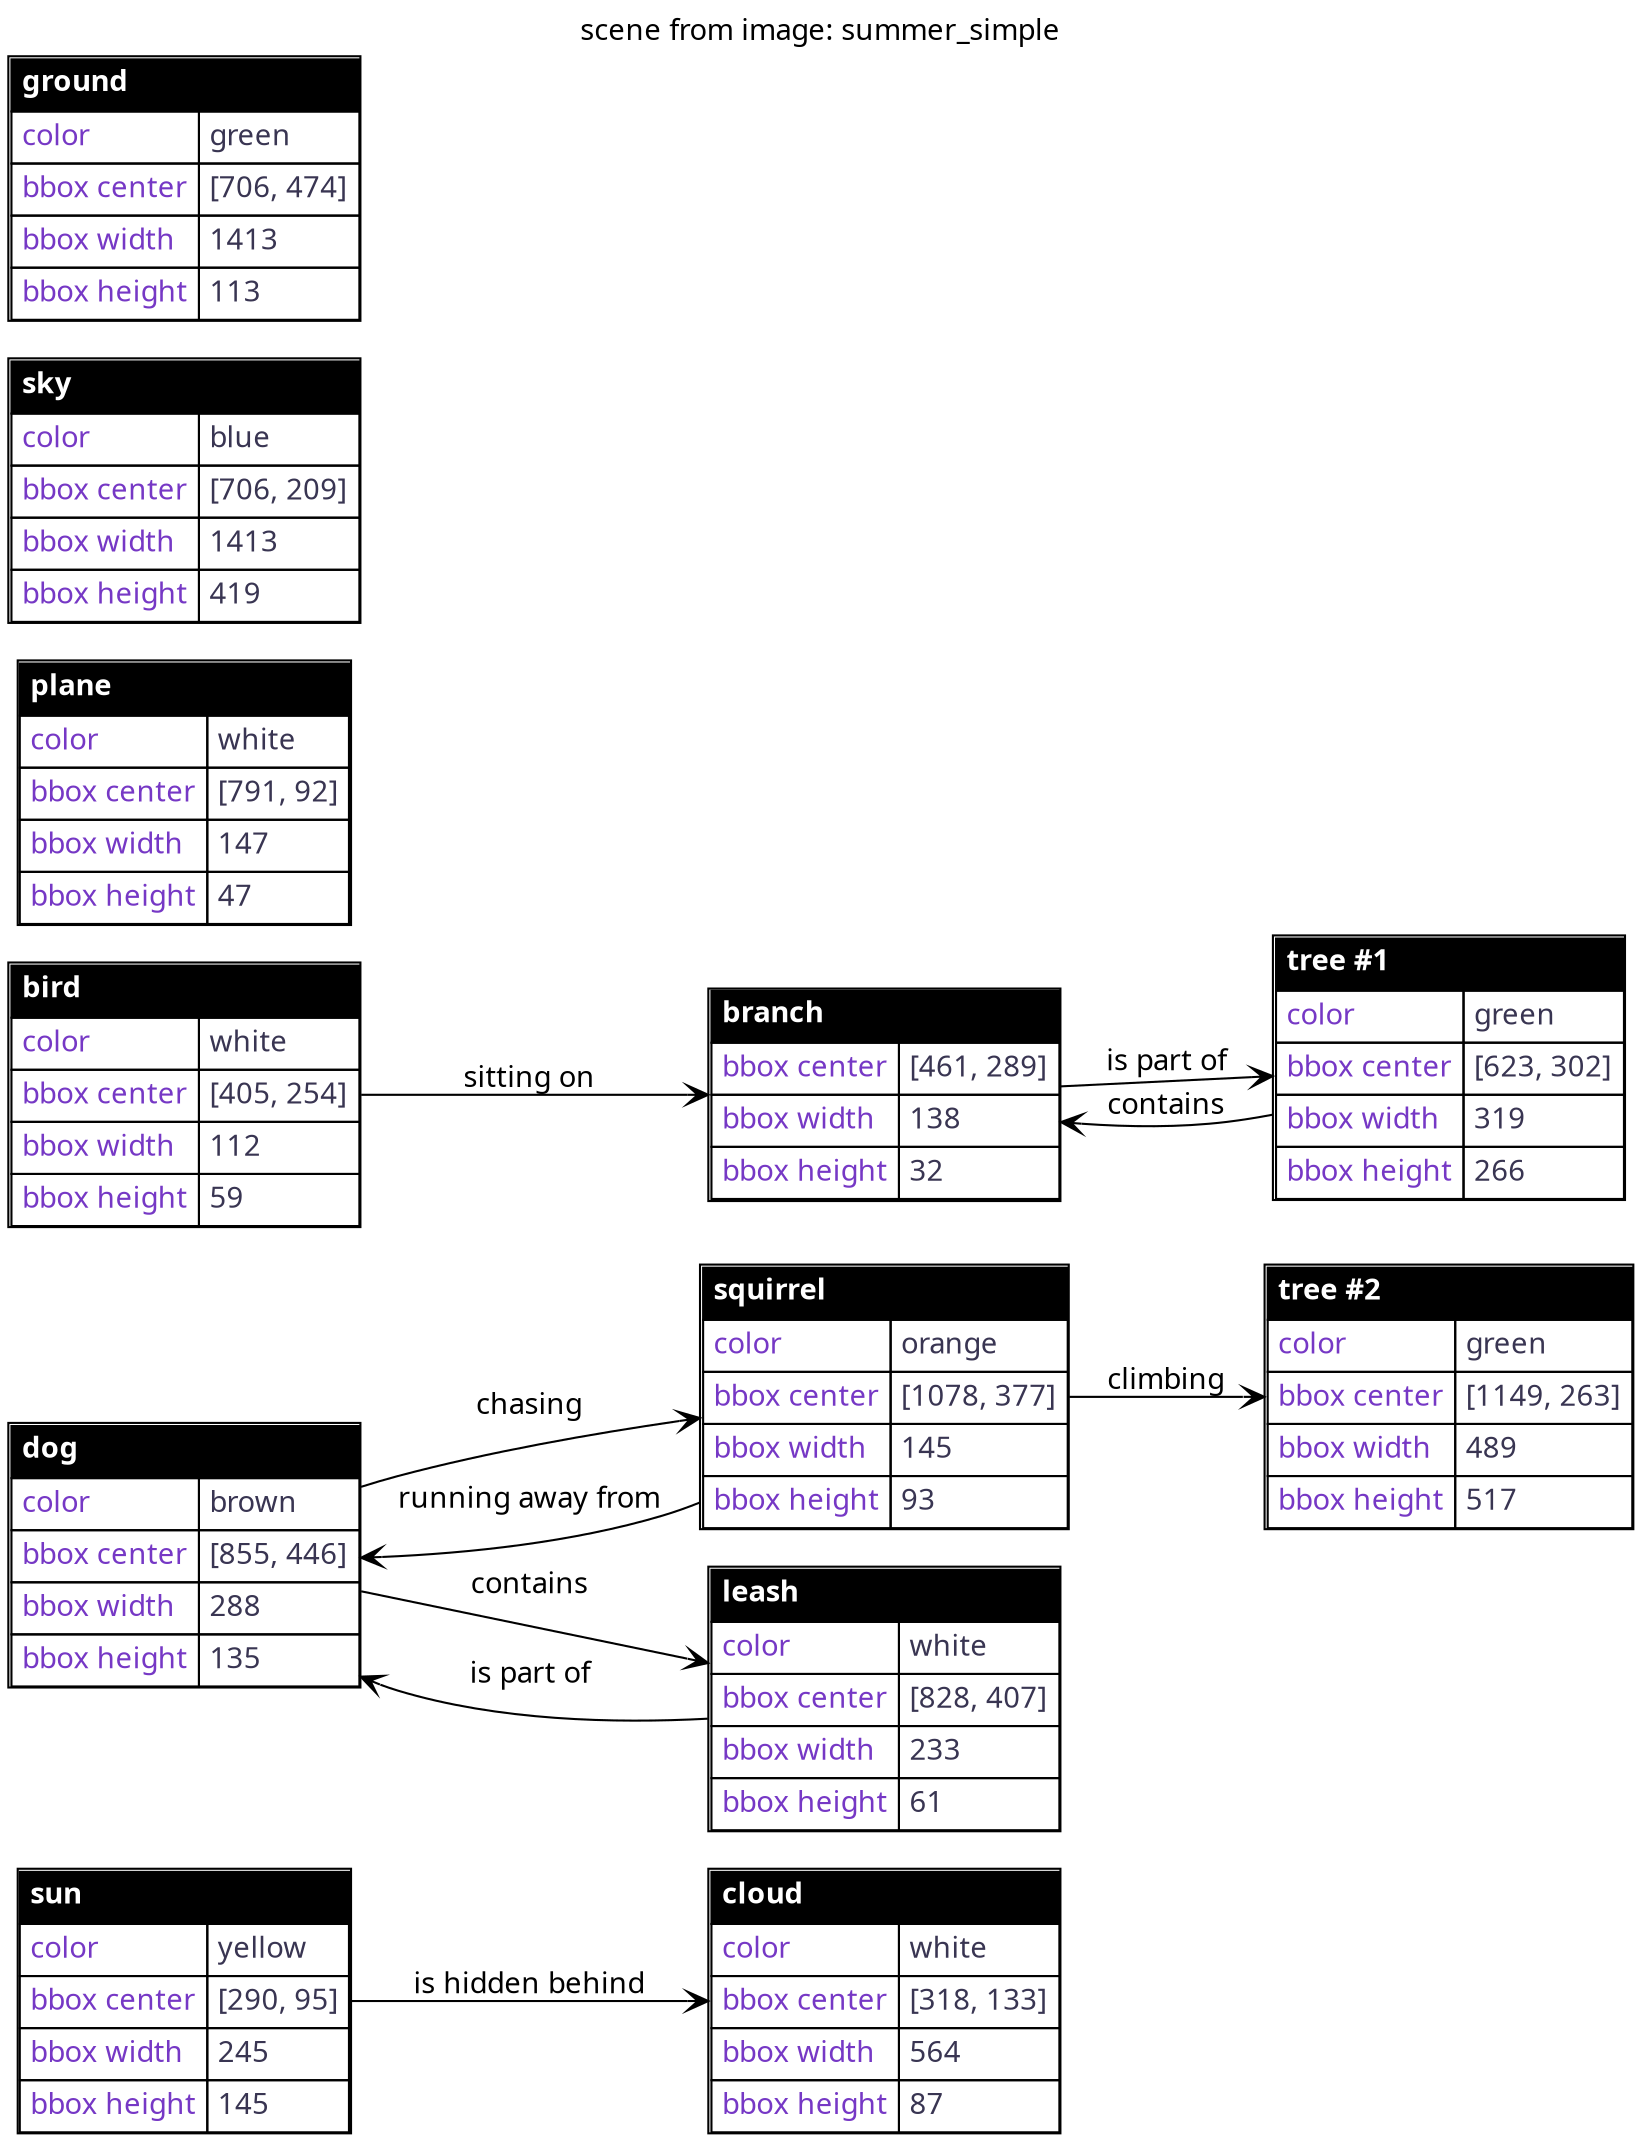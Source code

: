 digraph summer_simple {
node[fontname="Iosevka Slab"]
edge[fontname="Iosevka Slab",arrowhead=open]
graph[fontname="Iosevka Slab",label="scene from image: summer_simple",labelloc=t, rankdir=LR]
"sun"[shape=plain,label=<<table cellspacing="0" cellpadding="4"><tr>
                <td bgcolor="black" colspan="2" align="LEFT"><B><FONT color="white">sun</FONT></B></td>
            </tr><tr>
                        <td align="LEFT"><FONT color="#7638c5">color</FONT></td>
                        <td align="LEFT"><FONT color="#393552">yellow</FONT></td>
                    </tr>
<tr>
                <td align="LEFT"><FONT color="#7638c5">bbox center</FONT></td>
                <td align="LEFT"><FONT color="#393552">[290, 95]</FONT></td>
            </tr>
<tr>
                <td align="LEFT"><FONT color="#7638c5">bbox width</FONT></td>
                <td align="LEFT"><FONT color="#393552">245</FONT></td>
            </tr>
<tr>
                <td align="LEFT"><FONT color="#7638c5">bbox height</FONT></td>
                <td align="LEFT"><FONT color="#393552">145</FONT></td>
            </tr></table>>]
"cloud"[shape=plain,label=<<table cellspacing="0" cellpadding="4"><tr>
                <td bgcolor="black" colspan="2" align="LEFT"><B><FONT color="white">cloud</FONT></B></td>
            </tr><tr>
                        <td align="LEFT"><FONT color="#7638c5">color</FONT></td>
                        <td align="LEFT"><FONT color="#393552">white</FONT></td>
                    </tr>
<tr>
                <td align="LEFT"><FONT color="#7638c5">bbox center</FONT></td>
                <td align="LEFT"><FONT color="#393552">[318, 133]</FONT></td>
            </tr>
<tr>
                <td align="LEFT"><FONT color="#7638c5">bbox width</FONT></td>
                <td align="LEFT"><FONT color="#393552">564</FONT></td>
            </tr>
<tr>
                <td align="LEFT"><FONT color="#7638c5">bbox height</FONT></td>
                <td align="LEFT"><FONT color="#393552">87</FONT></td>
            </tr></table>>]
"dog"[shape=plain,label=<<table cellspacing="0" cellpadding="4"><tr>
                <td bgcolor="black" colspan="2" align="LEFT"><B><FONT color="white">dog</FONT></B></td>
            </tr><tr>
                        <td align="LEFT"><FONT color="#7638c5">color</FONT></td>
                        <td align="LEFT"><FONT color="#393552">brown</FONT></td>
                    </tr>
<tr>
                <td align="LEFT"><FONT color="#7638c5">bbox center</FONT></td>
                <td align="LEFT"><FONT color="#393552">[855, 446]</FONT></td>
            </tr>
<tr>
                <td align="LEFT"><FONT color="#7638c5">bbox width</FONT></td>
                <td align="LEFT"><FONT color="#393552">288</FONT></td>
            </tr>
<tr>
                <td align="LEFT"><FONT color="#7638c5">bbox height</FONT></td>
                <td align="LEFT"><FONT color="#393552">135</FONT></td>
            </tr></table>>]
"squirrel"[shape=plain,label=<<table cellspacing="0" cellpadding="4"><tr>
                <td bgcolor="black" colspan="2" align="LEFT"><B><FONT color="white">squirrel</FONT></B></td>
            </tr><tr>
                        <td align="LEFT"><FONT color="#7638c5">color</FONT></td>
                        <td align="LEFT"><FONT color="#393552">orange</FONT></td>
                    </tr>
<tr>
                <td align="LEFT"><FONT color="#7638c5">bbox center</FONT></td>
                <td align="LEFT"><FONT color="#393552">[1078, 377]</FONT></td>
            </tr>
<tr>
                <td align="LEFT"><FONT color="#7638c5">bbox width</FONT></td>
                <td align="LEFT"><FONT color="#393552">145</FONT></td>
            </tr>
<tr>
                <td align="LEFT"><FONT color="#7638c5">bbox height</FONT></td>
                <td align="LEFT"><FONT color="#393552">93</FONT></td>
            </tr></table>>]
"tree #2"[shape=plain,label=<<table cellspacing="0" cellpadding="4"><tr>
                <td bgcolor="black" colspan="2" align="LEFT"><B><FONT color="white">tree #2</FONT></B></td>
            </tr><tr>
                        <td align="LEFT"><FONT color="#7638c5">color</FONT></td>
                        <td align="LEFT"><FONT color="#393552">green</FONT></td>
                    </tr>
<tr>
                <td align="LEFT"><FONT color="#7638c5">bbox center</FONT></td>
                <td align="LEFT"><FONT color="#393552">[1149, 263]</FONT></td>
            </tr>
<tr>
                <td align="LEFT"><FONT color="#7638c5">bbox width</FONT></td>
                <td align="LEFT"><FONT color="#393552">489</FONT></td>
            </tr>
<tr>
                <td align="LEFT"><FONT color="#7638c5">bbox height</FONT></td>
                <td align="LEFT"><FONT color="#393552">517</FONT></td>
            </tr></table>>]
"bird"[shape=plain,label=<<table cellspacing="0" cellpadding="4"><tr>
                <td bgcolor="black" colspan="2" align="LEFT"><B><FONT color="white">bird</FONT></B></td>
            </tr><tr>
                        <td align="LEFT"><FONT color="#7638c5">color</FONT></td>
                        <td align="LEFT"><FONT color="#393552">white</FONT></td>
                    </tr>
<tr>
                <td align="LEFT"><FONT color="#7638c5">bbox center</FONT></td>
                <td align="LEFT"><FONT color="#393552">[405, 254]</FONT></td>
            </tr>
<tr>
                <td align="LEFT"><FONT color="#7638c5">bbox width</FONT></td>
                <td align="LEFT"><FONT color="#393552">112</FONT></td>
            </tr>
<tr>
                <td align="LEFT"><FONT color="#7638c5">bbox height</FONT></td>
                <td align="LEFT"><FONT color="#393552">59</FONT></td>
            </tr></table>>]
"branch"[shape=plain,label=<<table cellspacing="0" cellpadding="4"><tr>
                <td bgcolor="black" colspan="2" align="LEFT"><B><FONT color="white">branch</FONT></B></td>
            </tr><tr>
                <td align="LEFT"><FONT color="#7638c5">bbox center</FONT></td>
                <td align="LEFT"><FONT color="#393552">[461, 289]</FONT></td>
            </tr>
<tr>
                <td align="LEFT"><FONT color="#7638c5">bbox width</FONT></td>
                <td align="LEFT"><FONT color="#393552">138</FONT></td>
            </tr>
<tr>
                <td align="LEFT"><FONT color="#7638c5">bbox height</FONT></td>
                <td align="LEFT"><FONT color="#393552">32</FONT></td>
            </tr></table>>]
"tree #1"[shape=plain,label=<<table cellspacing="0" cellpadding="4"><tr>
                <td bgcolor="black" colspan="2" align="LEFT"><B><FONT color="white">tree #1</FONT></B></td>
            </tr><tr>
                        <td align="LEFT"><FONT color="#7638c5">color</FONT></td>
                        <td align="LEFT"><FONT color="#393552">green</FONT></td>
                    </tr>
<tr>
                <td align="LEFT"><FONT color="#7638c5">bbox center</FONT></td>
                <td align="LEFT"><FONT color="#393552">[623, 302]</FONT></td>
            </tr>
<tr>
                <td align="LEFT"><FONT color="#7638c5">bbox width</FONT></td>
                <td align="LEFT"><FONT color="#393552">319</FONT></td>
            </tr>
<tr>
                <td align="LEFT"><FONT color="#7638c5">bbox height</FONT></td>
                <td align="LEFT"><FONT color="#393552">266</FONT></td>
            </tr></table>>]
"plane"[shape=plain,label=<<table cellspacing="0" cellpadding="4"><tr>
                <td bgcolor="black" colspan="2" align="LEFT"><B><FONT color="white">plane</FONT></B></td>
            </tr><tr>
                        <td align="LEFT"><FONT color="#7638c5">color</FONT></td>
                        <td align="LEFT"><FONT color="#393552">white</FONT></td>
                    </tr>
<tr>
                <td align="LEFT"><FONT color="#7638c5">bbox center</FONT></td>
                <td align="LEFT"><FONT color="#393552">[791, 92]</FONT></td>
            </tr>
<tr>
                <td align="LEFT"><FONT color="#7638c5">bbox width</FONT></td>
                <td align="LEFT"><FONT color="#393552">147</FONT></td>
            </tr>
<tr>
                <td align="LEFT"><FONT color="#7638c5">bbox height</FONT></td>
                <td align="LEFT"><FONT color="#393552">47</FONT></td>
            </tr></table>>]
"sky"[shape=plain,label=<<table cellspacing="0" cellpadding="4"><tr>
                <td bgcolor="black" colspan="2" align="LEFT"><B><FONT color="white">sky</FONT></B></td>
            </tr><tr>
                        <td align="LEFT"><FONT color="#7638c5">color</FONT></td>
                        <td align="LEFT"><FONT color="#393552">blue</FONT></td>
                    </tr>
<tr>
                <td align="LEFT"><FONT color="#7638c5">bbox center</FONT></td>
                <td align="LEFT"><FONT color="#393552">[706, 209]</FONT></td>
            </tr>
<tr>
                <td align="LEFT"><FONT color="#7638c5">bbox width</FONT></td>
                <td align="LEFT"><FONT color="#393552">1413</FONT></td>
            </tr>
<tr>
                <td align="LEFT"><FONT color="#7638c5">bbox height</FONT></td>
                <td align="LEFT"><FONT color="#393552">419</FONT></td>
            </tr></table>>]
"ground"[shape=plain,label=<<table cellspacing="0" cellpadding="4"><tr>
                <td bgcolor="black" colspan="2" align="LEFT"><B><FONT color="white">ground</FONT></B></td>
            </tr><tr>
                        <td align="LEFT"><FONT color="#7638c5">color</FONT></td>
                        <td align="LEFT"><FONT color="#393552">green</FONT></td>
                    </tr>
<tr>
                <td align="LEFT"><FONT color="#7638c5">bbox center</FONT></td>
                <td align="LEFT"><FONT color="#393552">[706, 474]</FONT></td>
            </tr>
<tr>
                <td align="LEFT"><FONT color="#7638c5">bbox width</FONT></td>
                <td align="LEFT"><FONT color="#393552">1413</FONT></td>
            </tr>
<tr>
                <td align="LEFT"><FONT color="#7638c5">bbox height</FONT></td>
                <td align="LEFT"><FONT color="#393552">113</FONT></td>
            </tr></table>>]
"leash"[shape=plain,label=<<table cellspacing="0" cellpadding="4"><tr>
                <td bgcolor="black" colspan="2" align="LEFT"><B><FONT color="white">leash</FONT></B></td>
            </tr><tr>
                        <td align="LEFT"><FONT color="#7638c5">color</FONT></td>
                        <td align="LEFT"><FONT color="#393552">white</FONT></td>
                    </tr>
<tr>
                <td align="LEFT"><FONT color="#7638c5">bbox center</FONT></td>
                <td align="LEFT"><FONT color="#393552">[828, 407]</FONT></td>
            </tr>
<tr>
                <td align="LEFT"><FONT color="#7638c5">bbox width</FONT></td>
                <td align="LEFT"><FONT color="#393552">233</FONT></td>
            </tr>
<tr>
                <td align="LEFT"><FONT color="#7638c5">bbox height</FONT></td>
                <td align="LEFT"><FONT color="#393552">61</FONT></td>
            </tr></table>>]
"dog" -> "squirrel" [label="chasing"]
"squirrel" -> "dog" [label="running away from"]
"bird" -> "branch" [label="sitting on"]
"sun" -> "cloud" [label="is hidden behind"]
"squirrel" -> "tree #2" [label="climbing"]"dog" -> "leash" [label="contains"]
"branch" -> "tree #1" [label="is part of"]
"tree #1" -> "branch" [label="contains"]
"leash" -> "dog" [label="is part of"]
}

